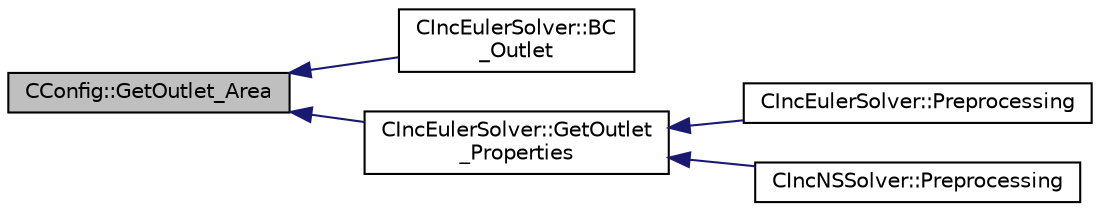 digraph "CConfig::GetOutlet_Area"
{
  edge [fontname="Helvetica",fontsize="10",labelfontname="Helvetica",labelfontsize="10"];
  node [fontname="Helvetica",fontsize="10",shape=record];
  rankdir="LR";
  Node10038 [label="CConfig::GetOutlet_Area",height=0.2,width=0.4,color="black", fillcolor="grey75", style="filled", fontcolor="black"];
  Node10038 -> Node10039 [dir="back",color="midnightblue",fontsize="10",style="solid",fontname="Helvetica"];
  Node10039 [label="CIncEulerSolver::BC\l_Outlet",height=0.2,width=0.4,color="black", fillcolor="white", style="filled",URL="$class_c_inc_euler_solver.html#aa64170c7c7a237d0c7427a8359c2967a",tooltip="Impose the outlet boundary condition. "];
  Node10038 -> Node10040 [dir="back",color="midnightblue",fontsize="10",style="solid",fontname="Helvetica"];
  Node10040 [label="CIncEulerSolver::GetOutlet\l_Properties",height=0.2,width=0.4,color="black", fillcolor="white", style="filled",URL="$class_c_inc_euler_solver.html#aacea1dc960644b2fb82b191b17bf9056",tooltip="A virtual member. "];
  Node10040 -> Node10041 [dir="back",color="midnightblue",fontsize="10",style="solid",fontname="Helvetica"];
  Node10041 [label="CIncEulerSolver::Preprocessing",height=0.2,width=0.4,color="black", fillcolor="white", style="filled",URL="$class_c_inc_euler_solver.html#aabd902b10cc9b41b6b2c406efba0ac41",tooltip="Compute primitive variables and their gradients. "];
  Node10040 -> Node10042 [dir="back",color="midnightblue",fontsize="10",style="solid",fontname="Helvetica"];
  Node10042 [label="CIncNSSolver::Preprocessing",height=0.2,width=0.4,color="black", fillcolor="white", style="filled",URL="$class_c_inc_n_s_solver.html#ae84f6e86313acd1da80c505b4eab81e5",tooltip="Restart residual and compute gradients. "];
}

